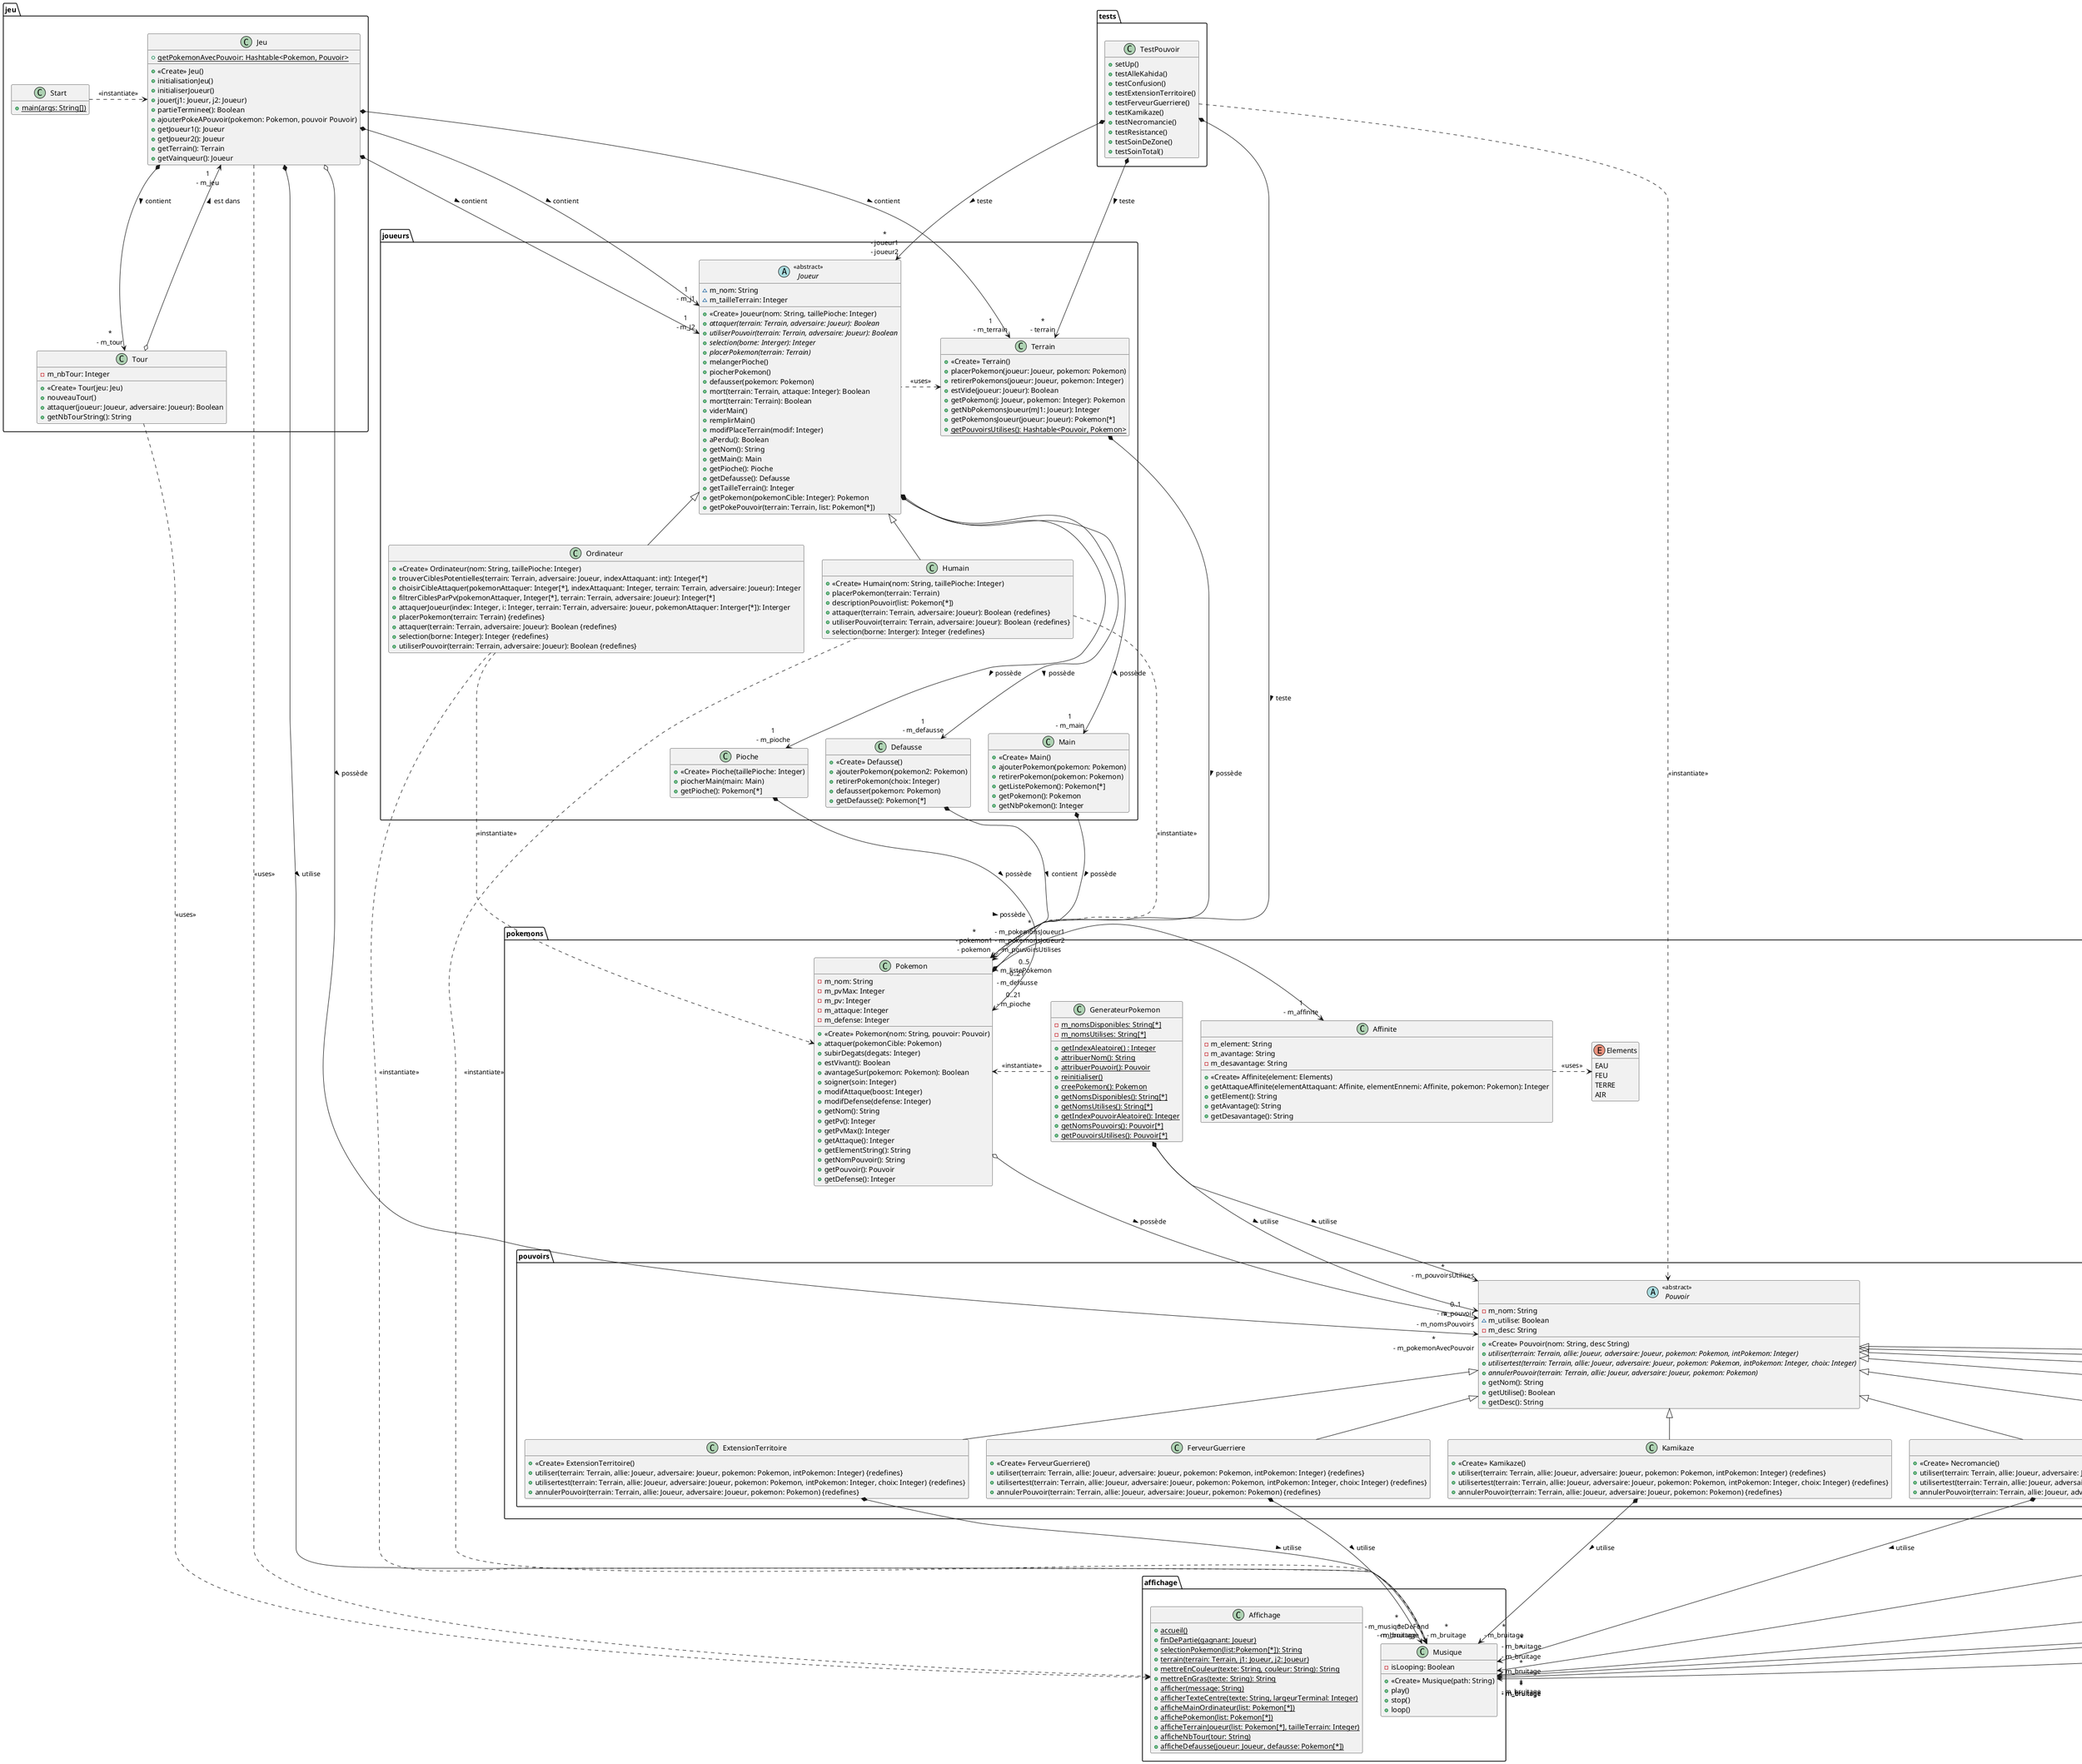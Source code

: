 @startuml
'https://plantuml.com/class-diagram

scale 1
skinparam classFontSyle Bold
skinparam defaultFontStyle 15
hide empty members
skinparam classFontSyle Bold


package affichage {

    class Affichage {
        + {static} accueil()
        + {static} finDePartie(gagnant: Joueur)
        + {static} selectionPokemon(list:Pokemon[*]): String
        + {static} terrain(terrain: Terrain, j1: Joueur, j2: Joueur)
        + {static} mettreEnCouleur(texte: String, couleur: String): String
        + {static} mettreEnGras(texte: String): String
        + {static} afficher(message: String)
        + {static} afficherTexteCentre(texte: String, largeurTerminal: Integer)
        + {static} afficheMainOrdinateur(list: Pokemon[*])
        + {static} affichePokemon(list: Pokemon[*])
        + {static} afficheTerrainJoueur(list: Pokemon[*], tailleTerrain: Integer)
        + {static} afficheNbTour(tour: String)
        + {static} afficheDefausse(joueur: Joueur, defausse: Pokemon[*])
    }

    class Musique {
        - isLooping: Boolean
        + <<Create>> Musique(path: String)
        + play()
        + stop()
        + loop()
    }
}

package jeu {

    class Jeu {
        + <<Create>> Jeu()
        + initialisationJeu()
        + initialiserJoueur()
        + jouer(j1: Joueur, j2: Joueur)
        + partieTerminee(): Boolean
        + ajouterPokeAPouvoir(pokemon: Pokemon, pouvoir Pouvoir)
        + getJoueur1(): Joueur
        + getJoueur2(): Joueur
        + getTerrain(): Terrain
        + {static} getPokemonAvecPouvoir: Hashtable<Pokemon, Pouvoir>
        + getVainqueur(): Joueur
    }

    class Start {
        + {static} main(args: String[])
    }

    class Tour {
        - m_nbTour: Integer
        + <<Create>> Tour(jeu: Jeu)
        + nouveauTour()
        + attaquer(joueur: Joueur, adversaire: Joueur): Boolean
        + getNbTourString(): String
    }
}

package joueurs {

    class Humain extends Joueur {
        + <<Create>> Humain(nom: String, taillePioche: Integer)
        + placerPokemon(terrain: Terrain)
        + descriptionPouvoir(list: Pokemon[*])
        + attaquer(terrain: Terrain, adversaire: Joueur): Boolean {redefines}
        + utiliserPouvoir(terrain: Terrain, adversaire: Joueur): Boolean {redefines}
        + selection(borne: Interger): Integer {redefines}
    }

    abstract class Joueur <<abstract>> {
        ~ m_nom: String
        ~ m_tailleTerrain: Integer
        + <<Create>> Joueur(nom: String, taillePioche: Integer)
        + {abstract} attaquer(terrain: Terrain, adversaire: Joueur): Boolean
        + {abstract} utiliserPouvoir(terrain: Terrain, adversaire: Joueur): Boolean
        + {abstract} selection(borne: Interger): Integer
        + {abstract} placerPokemon(terrain: Terrain)
        + melangerPioche()
        + piocherPokemon()
        + defausser(pokemon: Pokemon)
        + mort(terrain: Terrain, attaque: Integer): Boolean
        + mort(terrain: Terrain): Boolean
        + viderMain()
        + remplirMain()
        + modifPlaceTerrain(modif: Integer)
        + aPerdu(): Boolean
        + getNom(): String
        + getMain(): Main
        + getPioche(): Pioche
        + getDefausse(): Defausse
        + getTailleTerrain(): Integer
        + getPokemon(pokemonCible: Integer): Pokemon
        + getPokePouvoir(terrain: Terrain, list: Pokemon[*])
    }

    class Defausse {
        + <<Create>> Defausse()
        + ajouterPokemon(pokemon2: Pokemon)
        + retirerPokemon(choix: Integer)
        + defausser(pokemon: Pokemon)
        + getDefausse(): Pokemon[*]
    }

    class Main {
        + <<Create>> Main()
        + ajouterPokemon(pokemon: Pokemon)
        + retirerPokemon(pokemon: Pokemon)
        + getListePokemon(): Pokemon[*]
        + getPokemon(): Pokemon
        + getNbPokemon(): Integer
    }

    class Pioche {
        + <<Create>> Pioche(taillePioche: Integer)
        + piocherMain(main: Main)
        + getPioche(): Pokemon[*]
    }

    class Terrain {
        + <<Create>> Terrain()
        + placerPokemon(joueur: Joueur, pokemon: Pokemon)
        + retirerPokemons(joueur: Joueur, pokemon: Integer)
        + estVide(joueur: Joueur): Boolean
        + getPokemon(j: Joueur, pokemon: Integer): Pokemon
        + getNbPokemonsJoueur(mJ1: Joueur): Integer
        + getPokemonsJoueur(joueur: Joueur): Pokemon[*]
        + {static} getPouvoirsUtilises(): Hashtable<Pouvoir, Pokemon>
    }

    class Ordinateur extends Joueur {
        + <<Create>> Ordinateur(nom: String, taillePioche: Integer)
        + trouverCiblesPotentielles(terrain: Terrain, adversaire: Joueur, indexAttaquant: int): Integer[*]
        + choisirCibleAttaquer(pokemonAttaquer: Integer[*], indexAttaquant: Integer, terrain: Terrain, adversaire: Joueur): Integer
        + filtrerCiblesParPv(pokemonAttaquer, Integer[*], terrain: Terrain, adversaire: Joueur): Integer[*]
        + attaquerJoueur(index: Integer, i: Integer, terrain: Terrain, adversaire: Joueur, pokemonAttaquer: Interger[*]): Interger
        + placerPokemon(terrain: Terrain) {redefines}
        + attaquer(terrain: Terrain, adversaire: Joueur): Boolean {redefines}
        + selection(borne: Integer): Integer {redefines}
        + utiliserPouvoir(terrain: Terrain, adversaire: Joueur): Boolean {redefines}
    }
}

package pokemons {

    package pouvoirs {

        class AlleKahida extends Pouvoir {
            + <<Create>> AlleKahida()
            + utiliser(terrain: Terrain, allie Joueur, adversaire: Joueur, pokemon: Pokemon, intPokemon: Integer) {redefines}
            + utilisertest(terrain: Terrain, allie: Joueur, adversaire: Joueur, pokemon: Pokemon, intPokemon: Integer, choix: Integer) {redefines}
            + annulerPouvoir(terrain: Terrain, allie: Joueur, adversaire: Joueur, pokemon: Pokemon) {redefines}
        }

        class Confusion extends Pouvoir {
            + <<Create>> Confusion()
            + utiliser(terrain: Terrain, allie: Joueur, adversaire: Joueur, pokemon: Pokemon, intPokemon: Integer) {redefines}
            + utilisertest(terrain: Terrain, allie: Joueur, adversaire: Joueur, pokemon: Pokemon, intPokemon: Integer, choix: Integer) {redefines}
            + annulerPouvoir(terrain: Terrain, allie: Joueur, adversaire: Joueur, pokemon: Pokemon) {redefines}
        }

        class ExtensionTerritoire extends Pouvoir {
            + <<Create>> ExtensionTerritoire()
            + utiliser(terrain: Terrain, allie: Joueur, adversaire: Joueur, pokemon: Pokemon, intPokemon: Integer) {redefines}
            + utilisertest(terrain: Terrain, allie: Joueur, adversaire: Joueur, pokemon: Pokemon, intPokemon: Integer, choix: Integer) {redefines}
            + annulerPouvoir(terrain: Terrain, allie: Joueur, adversaire: Joueur, pokemon: Pokemon) {redefines}
        }

        class FerveurGuerriere extends Pouvoir {
            + <<Create>> FerveurGuerriere()
            + utiliser(terrain: Terrain, allie: Joueur, adversaire: Joueur, pokemon: Pokemon, intPokemon: Integer) {redefines}
            + utilisertest(terrain: Terrain, allie: Joueur, adversaire: Joueur, pokemon: Pokemon, intPokemon: Integer, choix: Integer) {redefines}
            + annulerPouvoir(terrain: Terrain, allie: Joueur, adversaire: Joueur, pokemon: Pokemon) {redefines}
        }

        class Kamikaze extends Pouvoir {
            + <<Create>> Kamikaze()
            + utiliser(terrain: Terrain, allie: Joueur, adversaire: Joueur, pokemon: Pokemon, intPokemon: Integer) {redefines}
            + utilisertest(terrain: Terrain, allie: Joueur, adversaire: Joueur, pokemon: Pokemon, intPokemon: Integer, choix: Integer) {redefines}
            + annulerPouvoir(terrain: Terrain, allie: Joueur, adversaire: Joueur, pokemon: Pokemon) {redefines}
        }

        class Necromancie extends Pouvoir {
            + <<Create>> Necromancie()
            + utiliser(terrain: Terrain, allie: Joueur, adversaire: Joueur, pokemon: Pokemon, intPokemon: Integer) {redefines}
            + utilisertest(terrain: Terrain, allie: Joueur, adversaire: Joueur, pokemon: Pokemon, intPokemon: Integer, choix: Integer) {redefines}
            + annulerPouvoir(terrain: Terrain, allie: Joueur, adversaire: Joueur, pokemon: Pokemon) {redefines}
        }

        abstract class Pouvoir <<abstract>> {
            - m_nom: String
            ~ m_utilise: Boolean
            - m_desc: String
            + <<Create>> Pouvoir(nom: String, desc String)
            + {abstract} utiliser(terrain: Terrain, allie: Joueur, adversaire: Joueur, pokemon: Pokemon, intPokemon: Integer)
            + {abstract} utilisertest(terrain: Terrain, allie: Joueur, adversaire: Joueur, pokemon: Pokemon, intPokemon: Integer, choix: Integer)
            + {abstract} annulerPouvoir(terrain: Terrain, allie: Joueur, adversaire: Joueur, pokemon: Pokemon)
            + getNom(): String
            + getUtilise(): Boolean
            + getDesc(): String
        }

        class Resistance extends Pouvoir {
           + <<Create>> Resistance()
           + utiliser(terrain: Terrain, allie: Joueur, adversaire: Joueur, pokemon: Pokemon, intPokemon: Integer) {redefines}
           + utilisertest(terrain: Terrain, allie: Joueur, adversaire: Joueur, pokemon: Pokemon, intPokemon: Integer, choix: Integer) {redefines}
           + annulerPouvoir(terrain: Terrain, allie: Joueur, adversaire: Joueur, pokemon: Pokemon) {redefines}
       }

        class SoinDeZone extends Pouvoir {
           + <<Create>> SoinDeZone()
           + utiliser(terrain: Terrain, allie: Joueur, adversaire: Joueur, pokemon: Pokemon, intPokemon: Integer) {redefines}
           + utilisertest(terrain: Terrain, allie: Joueur, adversaire: Joueur, pokemon: Pokemon, intPokemon: Integer, choix: Integer) {redefines}
           + annulerPouvoir(terrain: Terrain, allie: Joueur, adversaire: Joueur, pokemon: Pokemon) {redefines}
       }

       class SoinTotal extends Pouvoir {
           + <<Create>> SoinTotal()
           + utiliser(terrain: Terrain, allie: Joueur, adversaire: Joueur, pokemon: Pokemon, intPokemon: Integer) {redefines}
           + utilisertest(terrain: Terrain, allie: Joueur, adversaire: Joueur, pokemon: Pokemon, intPokemon: Integer, choix: Integer) {redefines}
           + annulerPouvoir(terrain: Terrain, allie: Joueur, adversaire: Joueur, pokemon: Pokemon) {redefines}
       }
    }

    class GenerateurPokemon {
        - {static} m_nomsDisponibles: String[*]
        - {static} m_nomsUtilises: String[*]
        + {static} getIndexAleatoire() : Integer
        + {static} attribuerNom(): String
        + {static} attribuerPouvoir(): Pouvoir
        + {static} reinitialiser()
        + {static} creePokemon(): Pokemon



        + {static} getNomsDisponibles(): String[*]
        + {static} getNomsUtilises(): String[*]
        + {static} getIndexPouvoirAleatoire(): Integer
        + {static} getNomsPouvoirs(): Pouvoir[*]
        + {static} getPouvoirsUtilises(): Pouvoir[*]
    }

    enum Elements {
        EAU
        FEU
        TERRE
        AIR
    }

    class Affinite {
        - m_element: String
        - m_avantage: String
        - m_desavantage: String
        + <<Create>> Affinite(element: Elements)
        + getAttaqueAffinite(elementAttaquant: Affinite, elementEnnemi: Affinite, pokemon: Pokemon): Integer
        + getElement(): String
        + getAvantage(): String
        + getDesavantage(): String
    }

    class Pokemon {
        - m_nom: String
        - m_pvMax: Integer
        - m_pv: Integer
        - m_attaque: Integer
        - m_defense: Integer
        + <<Create>> Pokemon(nom: String, pouvoir: Pouvoir)
        + attaquer(pokemonCible: Pokemon)
        + subirDegats(degats: Integer)
        + estVivant(): Boolean
        + avantageSur(pokemon: Pokemon): Boolean
        + soigner(soin: Integer)
        + modifAttaque(boost: Integer)
        + modifDefense(defense: Integer)
        + getNom(): String
        + getPv(): Integer
        + getPvMax(): Integer
        + getAttaque(): Integer
        + getElementString(): String
        + getNomPouvoir(): String
        + getPouvoir(): Pouvoir
        + getDefense(): Integer
    }
}

package tests {
    class TestPouvoir {
        + setUp()
        + testAlleKahida()
        + testConfusion()
        + testExtensionTerritoire()
        + testFerveurGuerriere()
        + testKamikaze()
        + testNecromancie()
        + testResistance()
        + testSoinDeZone()
        + testSoinTotal()
    }
}



Start .> Jeu : <<instantiate>>

Jeu *---> "1\n- m_j1" Joueur : > contient
Jeu *---> "1\n- m_J2" Joueur : > contient
Jeu o---> "*\n- m_pokemonAvecPouvoir" Pouvoir : > possède
Jeu *---> "1\n- m_terrain" Terrain : > contient
Jeu *---> "*\n- m_tour" Tour : > contient
Jeu .> Affichage : <<uses>>
Jeu *---> "*\n- m_musiqueDeFond\n- m_bruitage" Musique : > utilise


Tour o--> "1\n- m_jeu" Jeu : > est dans
Tour ..> Affichage : <<uses>>

Defausse *----> "0..21\n- m_defausse" Pokemon : > contient

Humain .> Pokemon : <<instantiate>>
Humain .> Musique : <<instantiate>>

Joueur *----> "1\n- m_pioche" Pioche : > possède
Joueur *----> "1\n- m_main" Main : > possède
Joueur *----> "1\n- m_defausse" Defausse : > possède
Joueur .left.> Terrain : <<uses>>

Main *----> "0..5\n- m_listePokemon" Pokemon : > possède

Ordinateur .> Pokemon : <<instantiate>>
Ordinateur .> Musique : <<instantiate>>

Pioche *----> "0..21\n- m_pioche" Pokemon : > possède

Terrain *---> "*\n- m_pokemonsJoueur1\n- m_pokemonsJoueur2\n- m_pouvoirsUtilises" Pokemon : > possède

Affinite .> Elements : <<uses>>

GenerateurPokemon *---> "*\n- m_nomsPouvoirs" Pouvoir : > utilise
GenerateurPokemon *---> "*\n- m_pouvoirsUtilises" Pouvoir : > utilise
GenerateurPokemon .> Pokemon : <<instantiate>>

Pokemon *-right-> "1\n- m_affinite" Affinite : > possède
Pokemon o---> "0..1\n- m_pouvoir" Pouvoir : > possède

TestPouvoir *---> "*\n- joueur1\n- joueur2" Joueur : > teste
TestPouvoir *---> "*\n- terrain" Terrain : > teste
TestPouvoir *---> "*\n- pokemon1\n- pokemon" Pokemon : > teste
TestPouvoir .> Pouvoir : <<instantiate>>


AlleKahida *---> "*\n- m_bruitage" Musique : > utilise
Confusion *---> "*\n- m_bruitage" Musique : > utilise
ExtensionTerritoire *---> "*\n- m_bruitage" Musique : > utilise
FerveurGuerriere *---> "*\n- m_bruitage" Musique : > utilise
Kamikaze *---> "*\n- m_bruitage" Musique : > utilise
Necromancie *---> "*\n- m_bruitage" Musique : > utilise
Resistance *---> "*\n- m_bruitage" Musique : > utilise
SoinDeZone *---> "*\n- m_bruitage" Musique : > utilise
SoinTotal *---> "*\n- m_bruitage" Musique : > utilise

@enduml

